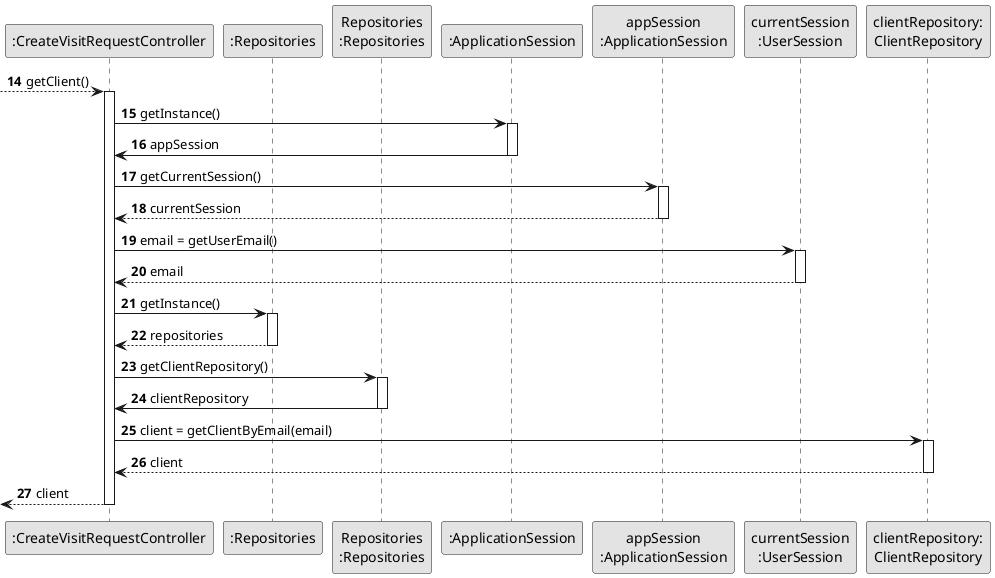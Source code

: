 @startuml
'https://plantuml.com/sequence-diagram
skinparam monochrome true
skinparam packageStyle rectangle
skinparam shadowing false

participant ":CreateVisitRequestController" as CTRL
participant ":Repositories" as RepositorySingleton
participant "Repositories\n:Repositories" as PLAT
participant ":ApplicationSession" as _APP
participant "appSession\n:ApplicationSession" as APP
participant "currentSession\n:UserSession" as SESSION
participant "clientRepository:\nClientRepository" as CLI

autonumber 14

 --> CTRL : getClient()


        activate CTRL


            CTRL -> _APP: getInstance()
            activate _APP
                _APP -> CTRL: appSession
            deactivate _APP


            CTRL -> APP: getCurrentSession()
            activate APP

            APP --> CTRL: currentSession
            deactivate APP

            CTRL -> SESSION: email = getUserEmail()
            activate SESSION

             SESSION --> CTRL: email
            deactivate SESSION
            CTRL -> RepositorySingleton : getInstance()
            activate RepositorySingleton

             RepositorySingleton --> CTRL: repositories
            deactivate RepositorySingleton

            CTRL -> PLAT : getClientRepository()
            activate PLAT

             PLAT -> CTRL : clientRepository
            deactivate PLAT
            CTRL -> CLI: client = getClientByEmail(email)
            activate CLI

             CLI --> CTRL : client

            deactivate CLI




            <-- CTRL: client

            deactivate CTRL
@enduml